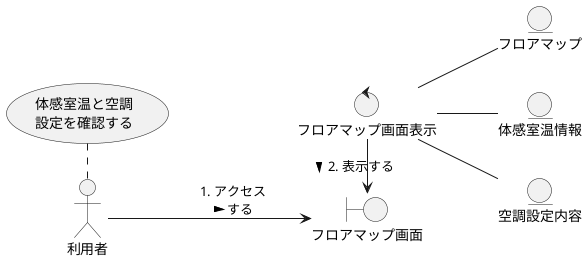@startuml
left to right direction

usecase "体感室温と空調\n設定を確認する" as 確認する
actor 利用者
boundary フロアマップ画面
control フロアマップ画面表示
entity フロアマップ
entity 体感室温情報
entity 空調設定内容

確認する . 利用者
利用者 --> フロアマップ画面 : 1. アクセス\nする >
フロアマップ画面表示 -> フロアマップ画面 : 2. 表示する >
フロアマップ画面表示 -- フロアマップ
フロアマップ画面表示 -- 体感室温情報
フロアマップ画面表示 -- 空調設定内容

@enduml